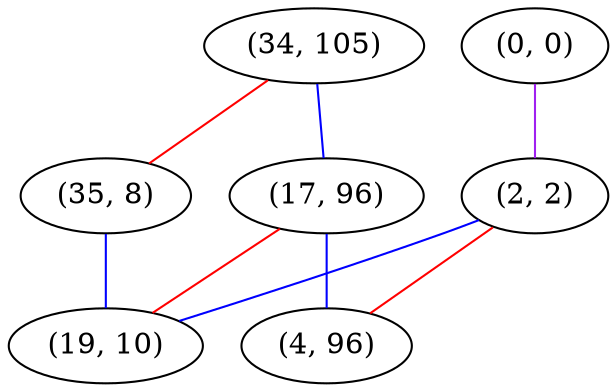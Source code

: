 graph "" {
"(0, 0)";
"(34, 105)";
"(17, 96)";
"(35, 8)";
"(2, 2)";
"(19, 10)";
"(4, 96)";
"(0, 0)" -- "(2, 2)"  [color=purple, key=0, weight=4];
"(34, 105)" -- "(35, 8)"  [color=red, key=0, weight=1];
"(34, 105)" -- "(17, 96)"  [color=blue, key=0, weight=3];
"(17, 96)" -- "(19, 10)"  [color=red, key=0, weight=1];
"(17, 96)" -- "(4, 96)"  [color=blue, key=0, weight=3];
"(35, 8)" -- "(19, 10)"  [color=blue, key=0, weight=3];
"(2, 2)" -- "(19, 10)"  [color=blue, key=0, weight=3];
"(2, 2)" -- "(4, 96)"  [color=red, key=0, weight=1];
}
